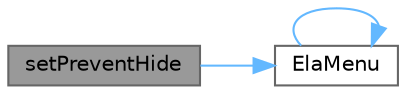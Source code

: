digraph "setPreventHide"
{
 // LATEX_PDF_SIZE
  bgcolor="transparent";
  edge [fontname=Helvetica,fontsize=10,labelfontname=Helvetica,labelfontsize=10];
  node [fontname=Helvetica,fontsize=10,shape=box,height=0.2,width=0.4];
  rankdir="LR";
  Node1 [id="Node000001",label="setPreventHide",height=0.2,width=0.4,color="gray40", fillcolor="grey60", style="filled", fontcolor="black",tooltip="设置是否阻止菜单隐藏"];
  Node1 -> Node2 [id="edge1_Node000001_Node000002",color="steelblue1",style="solid",tooltip=" "];
  Node2 [id="Node000002",label="ElaMenu",height=0.2,width=0.4,color="grey40", fillcolor="white", style="filled",URL="$class_ela_menu.html#afc6242872d43782d0aecdfb5337d8722",tooltip="构造函数，初始化菜单"];
  Node2 -> Node2 [id="edge2_Node000002_Node000002",color="steelblue1",style="solid",tooltip=" "];
}
